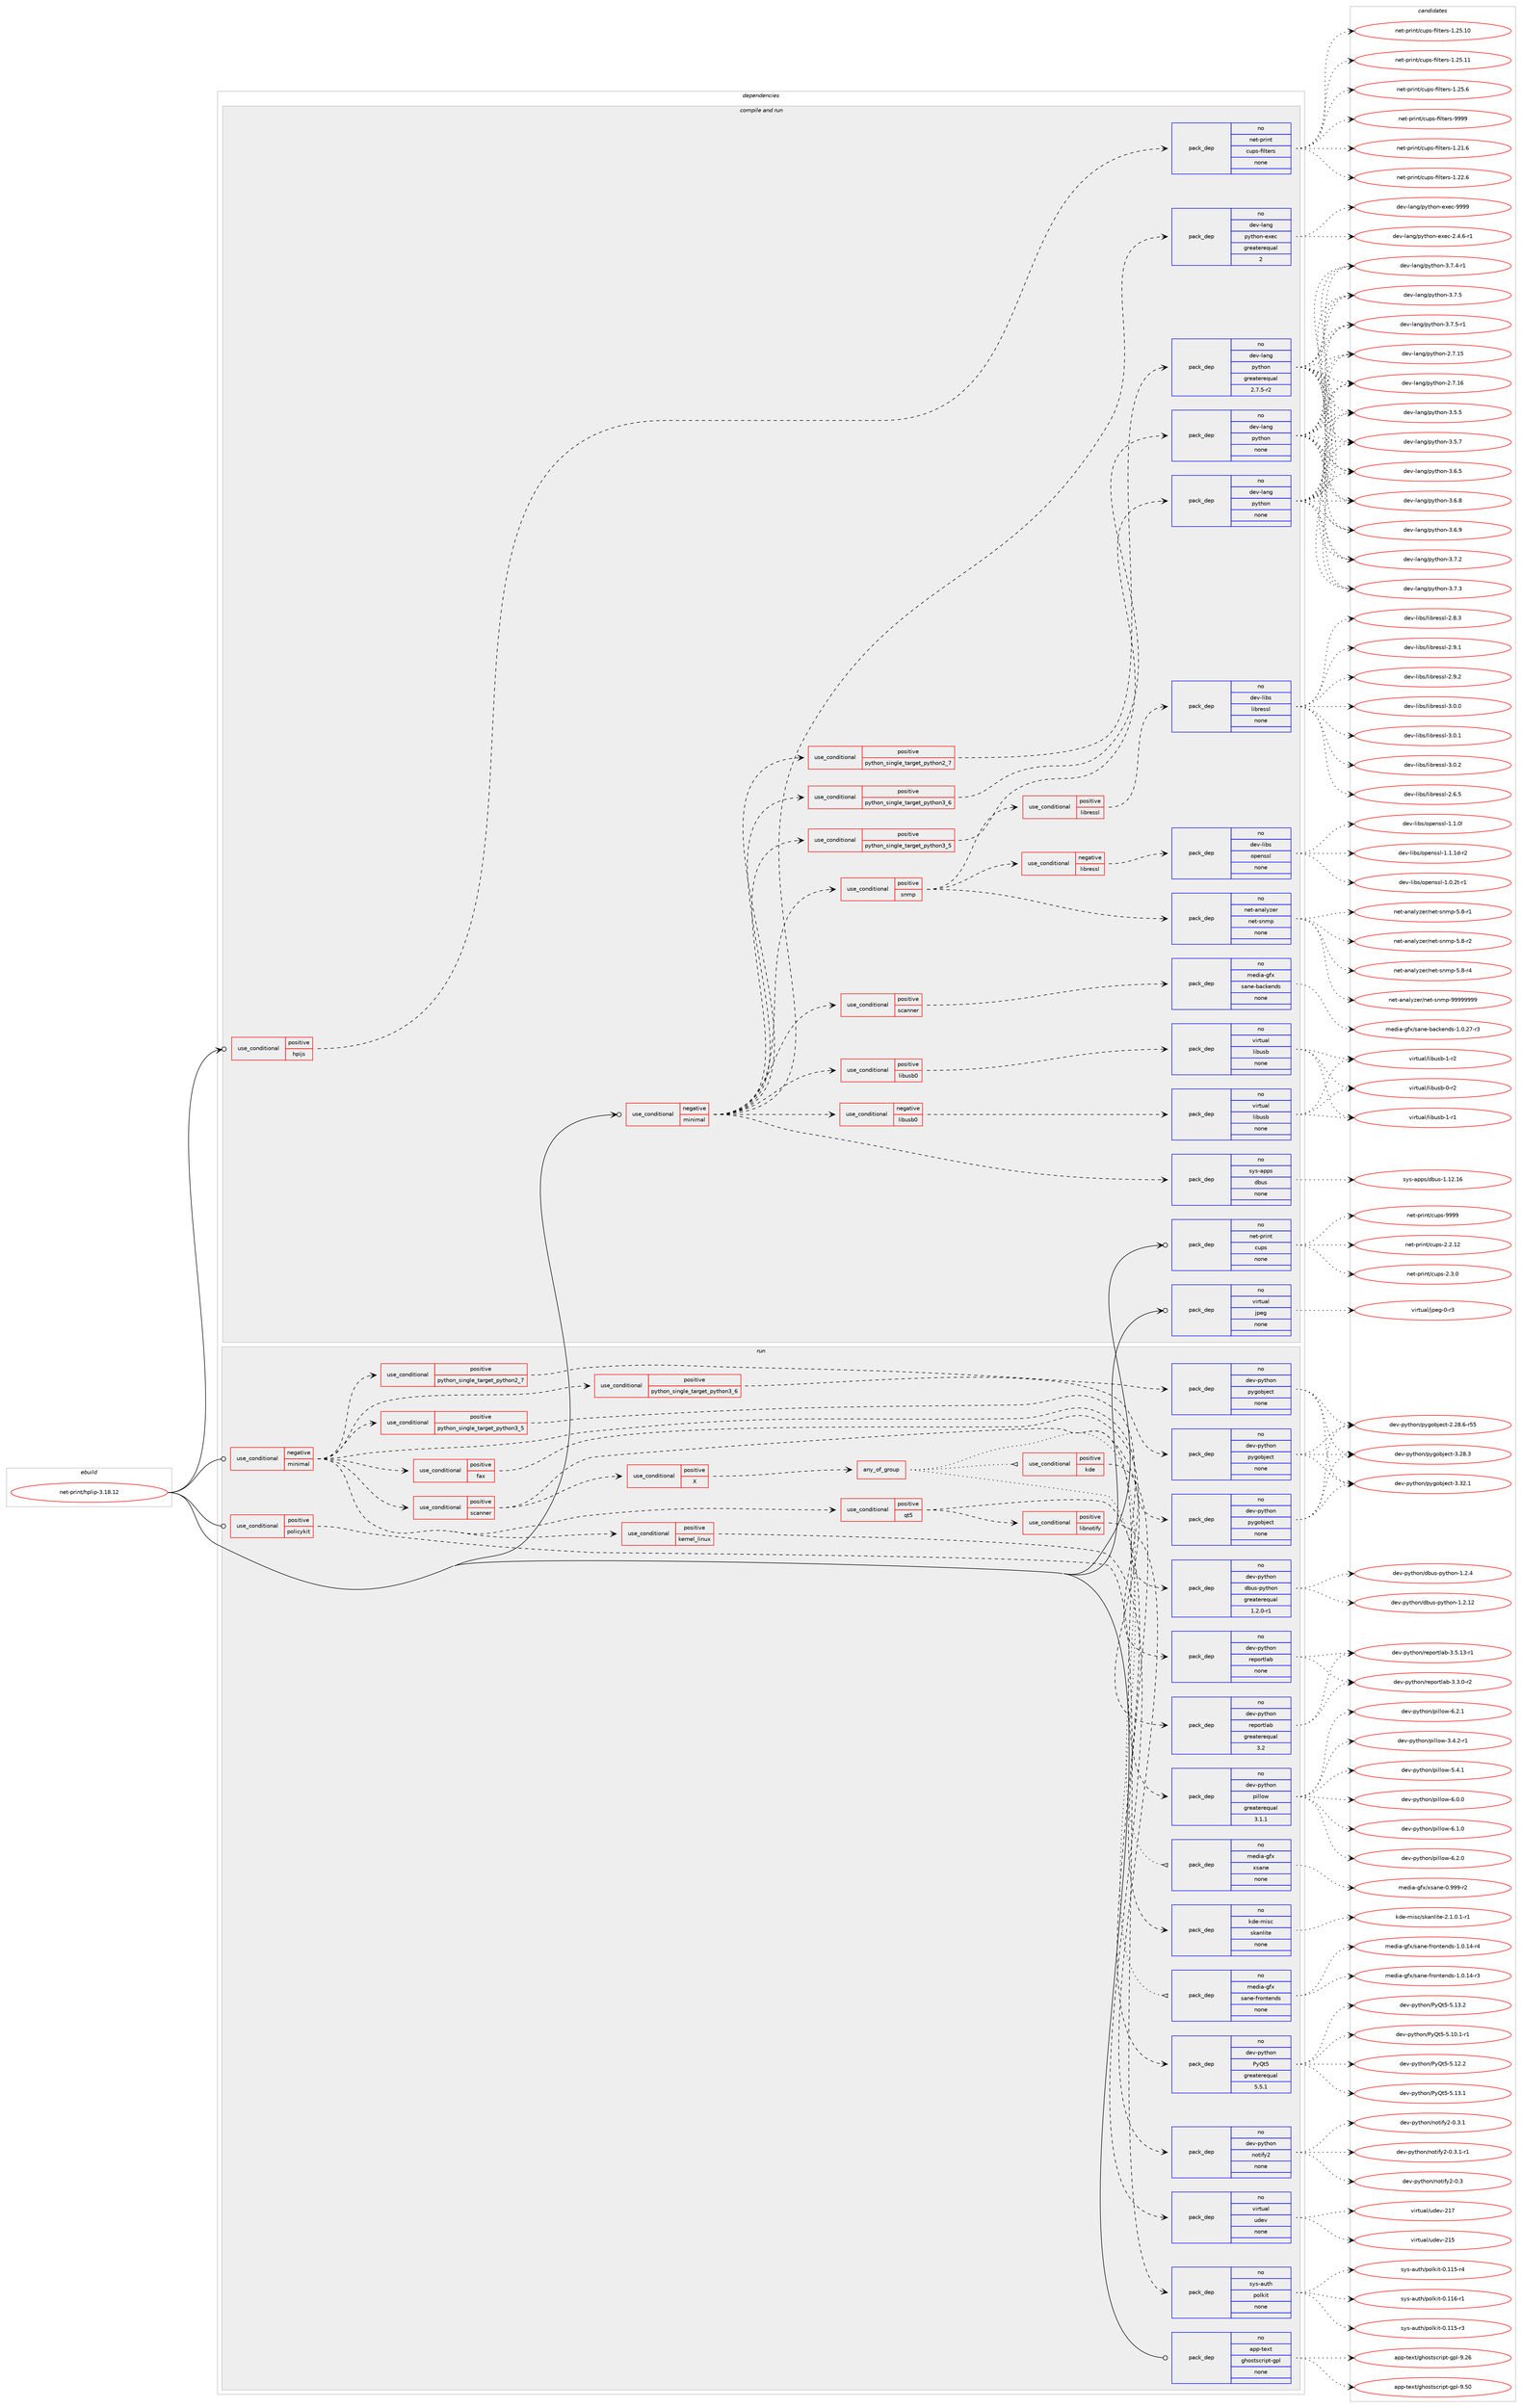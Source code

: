 digraph prolog {

# *************
# Graph options
# *************

newrank=true;
concentrate=true;
compound=true;
graph [rankdir=LR,fontname=Helvetica,fontsize=10,ranksep=1.5];#, ranksep=2.5, nodesep=0.2];
edge  [arrowhead=vee];
node  [fontname=Helvetica,fontsize=10];

# **********
# The ebuild
# **********

subgraph cluster_leftcol {
color=gray;
rank=same;
label=<<i>ebuild</i>>;
id [label="net-print/hplip-3.18.12", color=red, width=4, href="../net-print/hplip-3.18.12.svg"];
}

# ****************
# The dependencies
# ****************

subgraph cluster_midcol {
color=gray;
label=<<i>dependencies</i>>;
subgraph cluster_compile {
fillcolor="#eeeeee";
style=filled;
label=<<i>compile</i>>;
}
subgraph cluster_compileandrun {
fillcolor="#eeeeee";
style=filled;
label=<<i>compile and run</i>>;
subgraph cond205136 {
dependency841601 [label=<<TABLE BORDER="0" CELLBORDER="1" CELLSPACING="0" CELLPADDING="4"><TR><TD ROWSPAN="3" CELLPADDING="10">use_conditional</TD></TR><TR><TD>negative</TD></TR><TR><TD>minimal</TD></TR></TABLE>>, shape=none, color=red];
subgraph cond205137 {
dependency841602 [label=<<TABLE BORDER="0" CELLBORDER="1" CELLSPACING="0" CELLPADDING="4"><TR><TD ROWSPAN="3" CELLPADDING="10">use_conditional</TD></TR><TR><TD>positive</TD></TR><TR><TD>python_single_target_python2_7</TD></TR></TABLE>>, shape=none, color=red];
subgraph pack621618 {
dependency841603 [label=<<TABLE BORDER="0" CELLBORDER="1" CELLSPACING="0" CELLPADDING="4" WIDTH="220"><TR><TD ROWSPAN="6" CELLPADDING="30">pack_dep</TD></TR><TR><TD WIDTH="110">no</TD></TR><TR><TD>dev-lang</TD></TR><TR><TD>python</TD></TR><TR><TD>greaterequal</TD></TR><TR><TD>2.7.5-r2</TD></TR></TABLE>>, shape=none, color=blue];
}
dependency841602:e -> dependency841603:w [weight=20,style="dashed",arrowhead="vee"];
}
dependency841601:e -> dependency841602:w [weight=20,style="dashed",arrowhead="vee"];
subgraph cond205138 {
dependency841604 [label=<<TABLE BORDER="0" CELLBORDER="1" CELLSPACING="0" CELLPADDING="4"><TR><TD ROWSPAN="3" CELLPADDING="10">use_conditional</TD></TR><TR><TD>positive</TD></TR><TR><TD>python_single_target_python3_5</TD></TR></TABLE>>, shape=none, color=red];
subgraph pack621619 {
dependency841605 [label=<<TABLE BORDER="0" CELLBORDER="1" CELLSPACING="0" CELLPADDING="4" WIDTH="220"><TR><TD ROWSPAN="6" CELLPADDING="30">pack_dep</TD></TR><TR><TD WIDTH="110">no</TD></TR><TR><TD>dev-lang</TD></TR><TR><TD>python</TD></TR><TR><TD>none</TD></TR><TR><TD></TD></TR></TABLE>>, shape=none, color=blue];
}
dependency841604:e -> dependency841605:w [weight=20,style="dashed",arrowhead="vee"];
}
dependency841601:e -> dependency841604:w [weight=20,style="dashed",arrowhead="vee"];
subgraph cond205139 {
dependency841606 [label=<<TABLE BORDER="0" CELLBORDER="1" CELLSPACING="0" CELLPADDING="4"><TR><TD ROWSPAN="3" CELLPADDING="10">use_conditional</TD></TR><TR><TD>positive</TD></TR><TR><TD>python_single_target_python3_6</TD></TR></TABLE>>, shape=none, color=red];
subgraph pack621620 {
dependency841607 [label=<<TABLE BORDER="0" CELLBORDER="1" CELLSPACING="0" CELLPADDING="4" WIDTH="220"><TR><TD ROWSPAN="6" CELLPADDING="30">pack_dep</TD></TR><TR><TD WIDTH="110">no</TD></TR><TR><TD>dev-lang</TD></TR><TR><TD>python</TD></TR><TR><TD>none</TD></TR><TR><TD></TD></TR></TABLE>>, shape=none, color=blue];
}
dependency841606:e -> dependency841607:w [weight=20,style="dashed",arrowhead="vee"];
}
dependency841601:e -> dependency841606:w [weight=20,style="dashed",arrowhead="vee"];
subgraph pack621621 {
dependency841608 [label=<<TABLE BORDER="0" CELLBORDER="1" CELLSPACING="0" CELLPADDING="4" WIDTH="220"><TR><TD ROWSPAN="6" CELLPADDING="30">pack_dep</TD></TR><TR><TD WIDTH="110">no</TD></TR><TR><TD>dev-lang</TD></TR><TR><TD>python-exec</TD></TR><TR><TD>greaterequal</TD></TR><TR><TD>2</TD></TR></TABLE>>, shape=none, color=blue];
}
dependency841601:e -> dependency841608:w [weight=20,style="dashed",arrowhead="vee"];
subgraph pack621622 {
dependency841609 [label=<<TABLE BORDER="0" CELLBORDER="1" CELLSPACING="0" CELLPADDING="4" WIDTH="220"><TR><TD ROWSPAN="6" CELLPADDING="30">pack_dep</TD></TR><TR><TD WIDTH="110">no</TD></TR><TR><TD>sys-apps</TD></TR><TR><TD>dbus</TD></TR><TR><TD>none</TD></TR><TR><TD></TD></TR></TABLE>>, shape=none, color=blue];
}
dependency841601:e -> dependency841609:w [weight=20,style="dashed",arrowhead="vee"];
subgraph cond205140 {
dependency841610 [label=<<TABLE BORDER="0" CELLBORDER="1" CELLSPACING="0" CELLPADDING="4"><TR><TD ROWSPAN="3" CELLPADDING="10">use_conditional</TD></TR><TR><TD>negative</TD></TR><TR><TD>libusb0</TD></TR></TABLE>>, shape=none, color=red];
subgraph pack621623 {
dependency841611 [label=<<TABLE BORDER="0" CELLBORDER="1" CELLSPACING="0" CELLPADDING="4" WIDTH="220"><TR><TD ROWSPAN="6" CELLPADDING="30">pack_dep</TD></TR><TR><TD WIDTH="110">no</TD></TR><TR><TD>virtual</TD></TR><TR><TD>libusb</TD></TR><TR><TD>none</TD></TR><TR><TD></TD></TR></TABLE>>, shape=none, color=blue];
}
dependency841610:e -> dependency841611:w [weight=20,style="dashed",arrowhead="vee"];
}
dependency841601:e -> dependency841610:w [weight=20,style="dashed",arrowhead="vee"];
subgraph cond205141 {
dependency841612 [label=<<TABLE BORDER="0" CELLBORDER="1" CELLSPACING="0" CELLPADDING="4"><TR><TD ROWSPAN="3" CELLPADDING="10">use_conditional</TD></TR><TR><TD>positive</TD></TR><TR><TD>libusb0</TD></TR></TABLE>>, shape=none, color=red];
subgraph pack621624 {
dependency841613 [label=<<TABLE BORDER="0" CELLBORDER="1" CELLSPACING="0" CELLPADDING="4" WIDTH="220"><TR><TD ROWSPAN="6" CELLPADDING="30">pack_dep</TD></TR><TR><TD WIDTH="110">no</TD></TR><TR><TD>virtual</TD></TR><TR><TD>libusb</TD></TR><TR><TD>none</TD></TR><TR><TD></TD></TR></TABLE>>, shape=none, color=blue];
}
dependency841612:e -> dependency841613:w [weight=20,style="dashed",arrowhead="vee"];
}
dependency841601:e -> dependency841612:w [weight=20,style="dashed",arrowhead="vee"];
subgraph cond205142 {
dependency841614 [label=<<TABLE BORDER="0" CELLBORDER="1" CELLSPACING="0" CELLPADDING="4"><TR><TD ROWSPAN="3" CELLPADDING="10">use_conditional</TD></TR><TR><TD>positive</TD></TR><TR><TD>scanner</TD></TR></TABLE>>, shape=none, color=red];
subgraph pack621625 {
dependency841615 [label=<<TABLE BORDER="0" CELLBORDER="1" CELLSPACING="0" CELLPADDING="4" WIDTH="220"><TR><TD ROWSPAN="6" CELLPADDING="30">pack_dep</TD></TR><TR><TD WIDTH="110">no</TD></TR><TR><TD>media-gfx</TD></TR><TR><TD>sane-backends</TD></TR><TR><TD>none</TD></TR><TR><TD></TD></TR></TABLE>>, shape=none, color=blue];
}
dependency841614:e -> dependency841615:w [weight=20,style="dashed",arrowhead="vee"];
}
dependency841601:e -> dependency841614:w [weight=20,style="dashed",arrowhead="vee"];
subgraph cond205143 {
dependency841616 [label=<<TABLE BORDER="0" CELLBORDER="1" CELLSPACING="0" CELLPADDING="4"><TR><TD ROWSPAN="3" CELLPADDING="10">use_conditional</TD></TR><TR><TD>positive</TD></TR><TR><TD>snmp</TD></TR></TABLE>>, shape=none, color=red];
subgraph cond205144 {
dependency841617 [label=<<TABLE BORDER="0" CELLBORDER="1" CELLSPACING="0" CELLPADDING="4"><TR><TD ROWSPAN="3" CELLPADDING="10">use_conditional</TD></TR><TR><TD>negative</TD></TR><TR><TD>libressl</TD></TR></TABLE>>, shape=none, color=red];
subgraph pack621626 {
dependency841618 [label=<<TABLE BORDER="0" CELLBORDER="1" CELLSPACING="0" CELLPADDING="4" WIDTH="220"><TR><TD ROWSPAN="6" CELLPADDING="30">pack_dep</TD></TR><TR><TD WIDTH="110">no</TD></TR><TR><TD>dev-libs</TD></TR><TR><TD>openssl</TD></TR><TR><TD>none</TD></TR><TR><TD></TD></TR></TABLE>>, shape=none, color=blue];
}
dependency841617:e -> dependency841618:w [weight=20,style="dashed",arrowhead="vee"];
}
dependency841616:e -> dependency841617:w [weight=20,style="dashed",arrowhead="vee"];
subgraph cond205145 {
dependency841619 [label=<<TABLE BORDER="0" CELLBORDER="1" CELLSPACING="0" CELLPADDING="4"><TR><TD ROWSPAN="3" CELLPADDING="10">use_conditional</TD></TR><TR><TD>positive</TD></TR><TR><TD>libressl</TD></TR></TABLE>>, shape=none, color=red];
subgraph pack621627 {
dependency841620 [label=<<TABLE BORDER="0" CELLBORDER="1" CELLSPACING="0" CELLPADDING="4" WIDTH="220"><TR><TD ROWSPAN="6" CELLPADDING="30">pack_dep</TD></TR><TR><TD WIDTH="110">no</TD></TR><TR><TD>dev-libs</TD></TR><TR><TD>libressl</TD></TR><TR><TD>none</TD></TR><TR><TD></TD></TR></TABLE>>, shape=none, color=blue];
}
dependency841619:e -> dependency841620:w [weight=20,style="dashed",arrowhead="vee"];
}
dependency841616:e -> dependency841619:w [weight=20,style="dashed",arrowhead="vee"];
subgraph pack621628 {
dependency841621 [label=<<TABLE BORDER="0" CELLBORDER="1" CELLSPACING="0" CELLPADDING="4" WIDTH="220"><TR><TD ROWSPAN="6" CELLPADDING="30">pack_dep</TD></TR><TR><TD WIDTH="110">no</TD></TR><TR><TD>net-analyzer</TD></TR><TR><TD>net-snmp</TD></TR><TR><TD>none</TD></TR><TR><TD></TD></TR></TABLE>>, shape=none, color=blue];
}
dependency841616:e -> dependency841621:w [weight=20,style="dashed",arrowhead="vee"];
}
dependency841601:e -> dependency841616:w [weight=20,style="dashed",arrowhead="vee"];
}
id:e -> dependency841601:w [weight=20,style="solid",arrowhead="odotvee"];
subgraph cond205146 {
dependency841622 [label=<<TABLE BORDER="0" CELLBORDER="1" CELLSPACING="0" CELLPADDING="4"><TR><TD ROWSPAN="3" CELLPADDING="10">use_conditional</TD></TR><TR><TD>positive</TD></TR><TR><TD>hpijs</TD></TR></TABLE>>, shape=none, color=red];
subgraph pack621629 {
dependency841623 [label=<<TABLE BORDER="0" CELLBORDER="1" CELLSPACING="0" CELLPADDING="4" WIDTH="220"><TR><TD ROWSPAN="6" CELLPADDING="30">pack_dep</TD></TR><TR><TD WIDTH="110">no</TD></TR><TR><TD>net-print</TD></TR><TR><TD>cups-filters</TD></TR><TR><TD>none</TD></TR><TR><TD></TD></TR></TABLE>>, shape=none, color=blue];
}
dependency841622:e -> dependency841623:w [weight=20,style="dashed",arrowhead="vee"];
}
id:e -> dependency841622:w [weight=20,style="solid",arrowhead="odotvee"];
subgraph pack621630 {
dependency841624 [label=<<TABLE BORDER="0" CELLBORDER="1" CELLSPACING="0" CELLPADDING="4" WIDTH="220"><TR><TD ROWSPAN="6" CELLPADDING="30">pack_dep</TD></TR><TR><TD WIDTH="110">no</TD></TR><TR><TD>net-print</TD></TR><TR><TD>cups</TD></TR><TR><TD>none</TD></TR><TR><TD></TD></TR></TABLE>>, shape=none, color=blue];
}
id:e -> dependency841624:w [weight=20,style="solid",arrowhead="odotvee"];
subgraph pack621631 {
dependency841625 [label=<<TABLE BORDER="0" CELLBORDER="1" CELLSPACING="0" CELLPADDING="4" WIDTH="220"><TR><TD ROWSPAN="6" CELLPADDING="30">pack_dep</TD></TR><TR><TD WIDTH="110">no</TD></TR><TR><TD>virtual</TD></TR><TR><TD>jpeg</TD></TR><TR><TD>none</TD></TR><TR><TD></TD></TR></TABLE>>, shape=none, color=blue];
}
id:e -> dependency841625:w [weight=20,style="solid",arrowhead="odotvee"];
}
subgraph cluster_run {
fillcolor="#eeeeee";
style=filled;
label=<<i>run</i>>;
subgraph cond205147 {
dependency841626 [label=<<TABLE BORDER="0" CELLBORDER="1" CELLSPACING="0" CELLPADDING="4"><TR><TD ROWSPAN="3" CELLPADDING="10">use_conditional</TD></TR><TR><TD>negative</TD></TR><TR><TD>minimal</TD></TR></TABLE>>, shape=none, color=red];
subgraph pack621632 {
dependency841627 [label=<<TABLE BORDER="0" CELLBORDER="1" CELLSPACING="0" CELLPADDING="4" WIDTH="220"><TR><TD ROWSPAN="6" CELLPADDING="30">pack_dep</TD></TR><TR><TD WIDTH="110">no</TD></TR><TR><TD>dev-python</TD></TR><TR><TD>dbus-python</TD></TR><TR><TD>greaterequal</TD></TR><TR><TD>1.2.0-r1</TD></TR></TABLE>>, shape=none, color=blue];
}
dependency841626:e -> dependency841627:w [weight=20,style="dashed",arrowhead="vee"];
subgraph cond205148 {
dependency841628 [label=<<TABLE BORDER="0" CELLBORDER="1" CELLSPACING="0" CELLPADDING="4"><TR><TD ROWSPAN="3" CELLPADDING="10">use_conditional</TD></TR><TR><TD>positive</TD></TR><TR><TD>python_single_target_python2_7</TD></TR></TABLE>>, shape=none, color=red];
subgraph pack621633 {
dependency841629 [label=<<TABLE BORDER="0" CELLBORDER="1" CELLSPACING="0" CELLPADDING="4" WIDTH="220"><TR><TD ROWSPAN="6" CELLPADDING="30">pack_dep</TD></TR><TR><TD WIDTH="110">no</TD></TR><TR><TD>dev-python</TD></TR><TR><TD>pygobject</TD></TR><TR><TD>none</TD></TR><TR><TD></TD></TR></TABLE>>, shape=none, color=blue];
}
dependency841628:e -> dependency841629:w [weight=20,style="dashed",arrowhead="vee"];
}
dependency841626:e -> dependency841628:w [weight=20,style="dashed",arrowhead="vee"];
subgraph cond205149 {
dependency841630 [label=<<TABLE BORDER="0" CELLBORDER="1" CELLSPACING="0" CELLPADDING="4"><TR><TD ROWSPAN="3" CELLPADDING="10">use_conditional</TD></TR><TR><TD>positive</TD></TR><TR><TD>python_single_target_python3_5</TD></TR></TABLE>>, shape=none, color=red];
subgraph pack621634 {
dependency841631 [label=<<TABLE BORDER="0" CELLBORDER="1" CELLSPACING="0" CELLPADDING="4" WIDTH="220"><TR><TD ROWSPAN="6" CELLPADDING="30">pack_dep</TD></TR><TR><TD WIDTH="110">no</TD></TR><TR><TD>dev-python</TD></TR><TR><TD>pygobject</TD></TR><TR><TD>none</TD></TR><TR><TD></TD></TR></TABLE>>, shape=none, color=blue];
}
dependency841630:e -> dependency841631:w [weight=20,style="dashed",arrowhead="vee"];
}
dependency841626:e -> dependency841630:w [weight=20,style="dashed",arrowhead="vee"];
subgraph cond205150 {
dependency841632 [label=<<TABLE BORDER="0" CELLBORDER="1" CELLSPACING="0" CELLPADDING="4"><TR><TD ROWSPAN="3" CELLPADDING="10">use_conditional</TD></TR><TR><TD>positive</TD></TR><TR><TD>python_single_target_python3_6</TD></TR></TABLE>>, shape=none, color=red];
subgraph pack621635 {
dependency841633 [label=<<TABLE BORDER="0" CELLBORDER="1" CELLSPACING="0" CELLPADDING="4" WIDTH="220"><TR><TD ROWSPAN="6" CELLPADDING="30">pack_dep</TD></TR><TR><TD WIDTH="110">no</TD></TR><TR><TD>dev-python</TD></TR><TR><TD>pygobject</TD></TR><TR><TD>none</TD></TR><TR><TD></TD></TR></TABLE>>, shape=none, color=blue];
}
dependency841632:e -> dependency841633:w [weight=20,style="dashed",arrowhead="vee"];
}
dependency841626:e -> dependency841632:w [weight=20,style="dashed",arrowhead="vee"];
subgraph cond205151 {
dependency841634 [label=<<TABLE BORDER="0" CELLBORDER="1" CELLSPACING="0" CELLPADDING="4"><TR><TD ROWSPAN="3" CELLPADDING="10">use_conditional</TD></TR><TR><TD>positive</TD></TR><TR><TD>fax</TD></TR></TABLE>>, shape=none, color=red];
subgraph pack621636 {
dependency841635 [label=<<TABLE BORDER="0" CELLBORDER="1" CELLSPACING="0" CELLPADDING="4" WIDTH="220"><TR><TD ROWSPAN="6" CELLPADDING="30">pack_dep</TD></TR><TR><TD WIDTH="110">no</TD></TR><TR><TD>dev-python</TD></TR><TR><TD>reportlab</TD></TR><TR><TD>none</TD></TR><TR><TD></TD></TR></TABLE>>, shape=none, color=blue];
}
dependency841634:e -> dependency841635:w [weight=20,style="dashed",arrowhead="vee"];
}
dependency841626:e -> dependency841634:w [weight=20,style="dashed",arrowhead="vee"];
subgraph cond205152 {
dependency841636 [label=<<TABLE BORDER="0" CELLBORDER="1" CELLSPACING="0" CELLPADDING="4"><TR><TD ROWSPAN="3" CELLPADDING="10">use_conditional</TD></TR><TR><TD>positive</TD></TR><TR><TD>kernel_linux</TD></TR></TABLE>>, shape=none, color=red];
subgraph pack621637 {
dependency841637 [label=<<TABLE BORDER="0" CELLBORDER="1" CELLSPACING="0" CELLPADDING="4" WIDTH="220"><TR><TD ROWSPAN="6" CELLPADDING="30">pack_dep</TD></TR><TR><TD WIDTH="110">no</TD></TR><TR><TD>virtual</TD></TR><TR><TD>udev</TD></TR><TR><TD>none</TD></TR><TR><TD></TD></TR></TABLE>>, shape=none, color=blue];
}
dependency841636:e -> dependency841637:w [weight=20,style="dashed",arrowhead="vee"];
}
dependency841626:e -> dependency841636:w [weight=20,style="dashed",arrowhead="vee"];
subgraph cond205153 {
dependency841638 [label=<<TABLE BORDER="0" CELLBORDER="1" CELLSPACING="0" CELLPADDING="4"><TR><TD ROWSPAN="3" CELLPADDING="10">use_conditional</TD></TR><TR><TD>positive</TD></TR><TR><TD>qt5</TD></TR></TABLE>>, shape=none, color=red];
subgraph pack621638 {
dependency841639 [label=<<TABLE BORDER="0" CELLBORDER="1" CELLSPACING="0" CELLPADDING="4" WIDTH="220"><TR><TD ROWSPAN="6" CELLPADDING="30">pack_dep</TD></TR><TR><TD WIDTH="110">no</TD></TR><TR><TD>dev-python</TD></TR><TR><TD>PyQt5</TD></TR><TR><TD>greaterequal</TD></TR><TR><TD>5.5.1</TD></TR></TABLE>>, shape=none, color=blue];
}
dependency841638:e -> dependency841639:w [weight=20,style="dashed",arrowhead="vee"];
subgraph cond205154 {
dependency841640 [label=<<TABLE BORDER="0" CELLBORDER="1" CELLSPACING="0" CELLPADDING="4"><TR><TD ROWSPAN="3" CELLPADDING="10">use_conditional</TD></TR><TR><TD>positive</TD></TR><TR><TD>libnotify</TD></TR></TABLE>>, shape=none, color=red];
subgraph pack621639 {
dependency841641 [label=<<TABLE BORDER="0" CELLBORDER="1" CELLSPACING="0" CELLPADDING="4" WIDTH="220"><TR><TD ROWSPAN="6" CELLPADDING="30">pack_dep</TD></TR><TR><TD WIDTH="110">no</TD></TR><TR><TD>dev-python</TD></TR><TR><TD>notify2</TD></TR><TR><TD>none</TD></TR><TR><TD></TD></TR></TABLE>>, shape=none, color=blue];
}
dependency841640:e -> dependency841641:w [weight=20,style="dashed",arrowhead="vee"];
}
dependency841638:e -> dependency841640:w [weight=20,style="dashed",arrowhead="vee"];
}
dependency841626:e -> dependency841638:w [weight=20,style="dashed",arrowhead="vee"];
subgraph cond205155 {
dependency841642 [label=<<TABLE BORDER="0" CELLBORDER="1" CELLSPACING="0" CELLPADDING="4"><TR><TD ROWSPAN="3" CELLPADDING="10">use_conditional</TD></TR><TR><TD>positive</TD></TR><TR><TD>scanner</TD></TR></TABLE>>, shape=none, color=red];
subgraph pack621640 {
dependency841643 [label=<<TABLE BORDER="0" CELLBORDER="1" CELLSPACING="0" CELLPADDING="4" WIDTH="220"><TR><TD ROWSPAN="6" CELLPADDING="30">pack_dep</TD></TR><TR><TD WIDTH="110">no</TD></TR><TR><TD>dev-python</TD></TR><TR><TD>reportlab</TD></TR><TR><TD>greaterequal</TD></TR><TR><TD>3.2</TD></TR></TABLE>>, shape=none, color=blue];
}
dependency841642:e -> dependency841643:w [weight=20,style="dashed",arrowhead="vee"];
subgraph pack621641 {
dependency841644 [label=<<TABLE BORDER="0" CELLBORDER="1" CELLSPACING="0" CELLPADDING="4" WIDTH="220"><TR><TD ROWSPAN="6" CELLPADDING="30">pack_dep</TD></TR><TR><TD WIDTH="110">no</TD></TR><TR><TD>dev-python</TD></TR><TR><TD>pillow</TD></TR><TR><TD>greaterequal</TD></TR><TR><TD>3.1.1</TD></TR></TABLE>>, shape=none, color=blue];
}
dependency841642:e -> dependency841644:w [weight=20,style="dashed",arrowhead="vee"];
subgraph cond205156 {
dependency841645 [label=<<TABLE BORDER="0" CELLBORDER="1" CELLSPACING="0" CELLPADDING="4"><TR><TD ROWSPAN="3" CELLPADDING="10">use_conditional</TD></TR><TR><TD>positive</TD></TR><TR><TD>X</TD></TR></TABLE>>, shape=none, color=red];
subgraph any14349 {
dependency841646 [label=<<TABLE BORDER="0" CELLBORDER="1" CELLSPACING="0" CELLPADDING="4"><TR><TD CELLPADDING="10">any_of_group</TD></TR></TABLE>>, shape=none, color=red];subgraph cond205157 {
dependency841647 [label=<<TABLE BORDER="0" CELLBORDER="1" CELLSPACING="0" CELLPADDING="4"><TR><TD ROWSPAN="3" CELLPADDING="10">use_conditional</TD></TR><TR><TD>positive</TD></TR><TR><TD>kde</TD></TR></TABLE>>, shape=none, color=red];
subgraph pack621642 {
dependency841648 [label=<<TABLE BORDER="0" CELLBORDER="1" CELLSPACING="0" CELLPADDING="4" WIDTH="220"><TR><TD ROWSPAN="6" CELLPADDING="30">pack_dep</TD></TR><TR><TD WIDTH="110">no</TD></TR><TR><TD>kde-misc</TD></TR><TR><TD>skanlite</TD></TR><TR><TD>none</TD></TR><TR><TD></TD></TR></TABLE>>, shape=none, color=blue];
}
dependency841647:e -> dependency841648:w [weight=20,style="dashed",arrowhead="vee"];
}
dependency841646:e -> dependency841647:w [weight=20,style="dotted",arrowhead="oinv"];
subgraph pack621643 {
dependency841649 [label=<<TABLE BORDER="0" CELLBORDER="1" CELLSPACING="0" CELLPADDING="4" WIDTH="220"><TR><TD ROWSPAN="6" CELLPADDING="30">pack_dep</TD></TR><TR><TD WIDTH="110">no</TD></TR><TR><TD>media-gfx</TD></TR><TR><TD>xsane</TD></TR><TR><TD>none</TD></TR><TR><TD></TD></TR></TABLE>>, shape=none, color=blue];
}
dependency841646:e -> dependency841649:w [weight=20,style="dotted",arrowhead="oinv"];
subgraph pack621644 {
dependency841650 [label=<<TABLE BORDER="0" CELLBORDER="1" CELLSPACING="0" CELLPADDING="4" WIDTH="220"><TR><TD ROWSPAN="6" CELLPADDING="30">pack_dep</TD></TR><TR><TD WIDTH="110">no</TD></TR><TR><TD>media-gfx</TD></TR><TR><TD>sane-frontends</TD></TR><TR><TD>none</TD></TR><TR><TD></TD></TR></TABLE>>, shape=none, color=blue];
}
dependency841646:e -> dependency841650:w [weight=20,style="dotted",arrowhead="oinv"];
}
dependency841645:e -> dependency841646:w [weight=20,style="dashed",arrowhead="vee"];
}
dependency841642:e -> dependency841645:w [weight=20,style="dashed",arrowhead="vee"];
}
dependency841626:e -> dependency841642:w [weight=20,style="dashed",arrowhead="vee"];
}
id:e -> dependency841626:w [weight=20,style="solid",arrowhead="odot"];
subgraph cond205158 {
dependency841651 [label=<<TABLE BORDER="0" CELLBORDER="1" CELLSPACING="0" CELLPADDING="4"><TR><TD ROWSPAN="3" CELLPADDING="10">use_conditional</TD></TR><TR><TD>positive</TD></TR><TR><TD>policykit</TD></TR></TABLE>>, shape=none, color=red];
subgraph pack621645 {
dependency841652 [label=<<TABLE BORDER="0" CELLBORDER="1" CELLSPACING="0" CELLPADDING="4" WIDTH="220"><TR><TD ROWSPAN="6" CELLPADDING="30">pack_dep</TD></TR><TR><TD WIDTH="110">no</TD></TR><TR><TD>sys-auth</TD></TR><TR><TD>polkit</TD></TR><TR><TD>none</TD></TR><TR><TD></TD></TR></TABLE>>, shape=none, color=blue];
}
dependency841651:e -> dependency841652:w [weight=20,style="dashed",arrowhead="vee"];
}
id:e -> dependency841651:w [weight=20,style="solid",arrowhead="odot"];
subgraph pack621646 {
dependency841653 [label=<<TABLE BORDER="0" CELLBORDER="1" CELLSPACING="0" CELLPADDING="4" WIDTH="220"><TR><TD ROWSPAN="6" CELLPADDING="30">pack_dep</TD></TR><TR><TD WIDTH="110">no</TD></TR><TR><TD>app-text</TD></TR><TR><TD>ghostscript-gpl</TD></TR><TR><TD>none</TD></TR><TR><TD></TD></TR></TABLE>>, shape=none, color=blue];
}
id:e -> dependency841653:w [weight=20,style="solid",arrowhead="odot"];
}
}

# **************
# The candidates
# **************

subgraph cluster_choices {
rank=same;
color=gray;
label=<<i>candidates</i>>;

subgraph choice621618 {
color=black;
nodesep=1;
choice10010111845108971101034711212111610411111045504655464953 [label="dev-lang/python-2.7.15", color=red, width=4,href="../dev-lang/python-2.7.15.svg"];
choice10010111845108971101034711212111610411111045504655464954 [label="dev-lang/python-2.7.16", color=red, width=4,href="../dev-lang/python-2.7.16.svg"];
choice100101118451089711010347112121116104111110455146534653 [label="dev-lang/python-3.5.5", color=red, width=4,href="../dev-lang/python-3.5.5.svg"];
choice100101118451089711010347112121116104111110455146534655 [label="dev-lang/python-3.5.7", color=red, width=4,href="../dev-lang/python-3.5.7.svg"];
choice100101118451089711010347112121116104111110455146544653 [label="dev-lang/python-3.6.5", color=red, width=4,href="../dev-lang/python-3.6.5.svg"];
choice100101118451089711010347112121116104111110455146544656 [label="dev-lang/python-3.6.8", color=red, width=4,href="../dev-lang/python-3.6.8.svg"];
choice100101118451089711010347112121116104111110455146544657 [label="dev-lang/python-3.6.9", color=red, width=4,href="../dev-lang/python-3.6.9.svg"];
choice100101118451089711010347112121116104111110455146554650 [label="dev-lang/python-3.7.2", color=red, width=4,href="../dev-lang/python-3.7.2.svg"];
choice100101118451089711010347112121116104111110455146554651 [label="dev-lang/python-3.7.3", color=red, width=4,href="../dev-lang/python-3.7.3.svg"];
choice1001011184510897110103471121211161041111104551465546524511449 [label="dev-lang/python-3.7.4-r1", color=red, width=4,href="../dev-lang/python-3.7.4-r1.svg"];
choice100101118451089711010347112121116104111110455146554653 [label="dev-lang/python-3.7.5", color=red, width=4,href="../dev-lang/python-3.7.5.svg"];
choice1001011184510897110103471121211161041111104551465546534511449 [label="dev-lang/python-3.7.5-r1", color=red, width=4,href="../dev-lang/python-3.7.5-r1.svg"];
dependency841603:e -> choice10010111845108971101034711212111610411111045504655464953:w [style=dotted,weight="100"];
dependency841603:e -> choice10010111845108971101034711212111610411111045504655464954:w [style=dotted,weight="100"];
dependency841603:e -> choice100101118451089711010347112121116104111110455146534653:w [style=dotted,weight="100"];
dependency841603:e -> choice100101118451089711010347112121116104111110455146534655:w [style=dotted,weight="100"];
dependency841603:e -> choice100101118451089711010347112121116104111110455146544653:w [style=dotted,weight="100"];
dependency841603:e -> choice100101118451089711010347112121116104111110455146544656:w [style=dotted,weight="100"];
dependency841603:e -> choice100101118451089711010347112121116104111110455146544657:w [style=dotted,weight="100"];
dependency841603:e -> choice100101118451089711010347112121116104111110455146554650:w [style=dotted,weight="100"];
dependency841603:e -> choice100101118451089711010347112121116104111110455146554651:w [style=dotted,weight="100"];
dependency841603:e -> choice1001011184510897110103471121211161041111104551465546524511449:w [style=dotted,weight="100"];
dependency841603:e -> choice100101118451089711010347112121116104111110455146554653:w [style=dotted,weight="100"];
dependency841603:e -> choice1001011184510897110103471121211161041111104551465546534511449:w [style=dotted,weight="100"];
}
subgraph choice621619 {
color=black;
nodesep=1;
choice10010111845108971101034711212111610411111045504655464953 [label="dev-lang/python-2.7.15", color=red, width=4,href="../dev-lang/python-2.7.15.svg"];
choice10010111845108971101034711212111610411111045504655464954 [label="dev-lang/python-2.7.16", color=red, width=4,href="../dev-lang/python-2.7.16.svg"];
choice100101118451089711010347112121116104111110455146534653 [label="dev-lang/python-3.5.5", color=red, width=4,href="../dev-lang/python-3.5.5.svg"];
choice100101118451089711010347112121116104111110455146534655 [label="dev-lang/python-3.5.7", color=red, width=4,href="../dev-lang/python-3.5.7.svg"];
choice100101118451089711010347112121116104111110455146544653 [label="dev-lang/python-3.6.5", color=red, width=4,href="../dev-lang/python-3.6.5.svg"];
choice100101118451089711010347112121116104111110455146544656 [label="dev-lang/python-3.6.8", color=red, width=4,href="../dev-lang/python-3.6.8.svg"];
choice100101118451089711010347112121116104111110455146544657 [label="dev-lang/python-3.6.9", color=red, width=4,href="../dev-lang/python-3.6.9.svg"];
choice100101118451089711010347112121116104111110455146554650 [label="dev-lang/python-3.7.2", color=red, width=4,href="../dev-lang/python-3.7.2.svg"];
choice100101118451089711010347112121116104111110455146554651 [label="dev-lang/python-3.7.3", color=red, width=4,href="../dev-lang/python-3.7.3.svg"];
choice1001011184510897110103471121211161041111104551465546524511449 [label="dev-lang/python-3.7.4-r1", color=red, width=4,href="../dev-lang/python-3.7.4-r1.svg"];
choice100101118451089711010347112121116104111110455146554653 [label="dev-lang/python-3.7.5", color=red, width=4,href="../dev-lang/python-3.7.5.svg"];
choice1001011184510897110103471121211161041111104551465546534511449 [label="dev-lang/python-3.7.5-r1", color=red, width=4,href="../dev-lang/python-3.7.5-r1.svg"];
dependency841605:e -> choice10010111845108971101034711212111610411111045504655464953:w [style=dotted,weight="100"];
dependency841605:e -> choice10010111845108971101034711212111610411111045504655464954:w [style=dotted,weight="100"];
dependency841605:e -> choice100101118451089711010347112121116104111110455146534653:w [style=dotted,weight="100"];
dependency841605:e -> choice100101118451089711010347112121116104111110455146534655:w [style=dotted,weight="100"];
dependency841605:e -> choice100101118451089711010347112121116104111110455146544653:w [style=dotted,weight="100"];
dependency841605:e -> choice100101118451089711010347112121116104111110455146544656:w [style=dotted,weight="100"];
dependency841605:e -> choice100101118451089711010347112121116104111110455146544657:w [style=dotted,weight="100"];
dependency841605:e -> choice100101118451089711010347112121116104111110455146554650:w [style=dotted,weight="100"];
dependency841605:e -> choice100101118451089711010347112121116104111110455146554651:w [style=dotted,weight="100"];
dependency841605:e -> choice1001011184510897110103471121211161041111104551465546524511449:w [style=dotted,weight="100"];
dependency841605:e -> choice100101118451089711010347112121116104111110455146554653:w [style=dotted,weight="100"];
dependency841605:e -> choice1001011184510897110103471121211161041111104551465546534511449:w [style=dotted,weight="100"];
}
subgraph choice621620 {
color=black;
nodesep=1;
choice10010111845108971101034711212111610411111045504655464953 [label="dev-lang/python-2.7.15", color=red, width=4,href="../dev-lang/python-2.7.15.svg"];
choice10010111845108971101034711212111610411111045504655464954 [label="dev-lang/python-2.7.16", color=red, width=4,href="../dev-lang/python-2.7.16.svg"];
choice100101118451089711010347112121116104111110455146534653 [label="dev-lang/python-3.5.5", color=red, width=4,href="../dev-lang/python-3.5.5.svg"];
choice100101118451089711010347112121116104111110455146534655 [label="dev-lang/python-3.5.7", color=red, width=4,href="../dev-lang/python-3.5.7.svg"];
choice100101118451089711010347112121116104111110455146544653 [label="dev-lang/python-3.6.5", color=red, width=4,href="../dev-lang/python-3.6.5.svg"];
choice100101118451089711010347112121116104111110455146544656 [label="dev-lang/python-3.6.8", color=red, width=4,href="../dev-lang/python-3.6.8.svg"];
choice100101118451089711010347112121116104111110455146544657 [label="dev-lang/python-3.6.9", color=red, width=4,href="../dev-lang/python-3.6.9.svg"];
choice100101118451089711010347112121116104111110455146554650 [label="dev-lang/python-3.7.2", color=red, width=4,href="../dev-lang/python-3.7.2.svg"];
choice100101118451089711010347112121116104111110455146554651 [label="dev-lang/python-3.7.3", color=red, width=4,href="../dev-lang/python-3.7.3.svg"];
choice1001011184510897110103471121211161041111104551465546524511449 [label="dev-lang/python-3.7.4-r1", color=red, width=4,href="../dev-lang/python-3.7.4-r1.svg"];
choice100101118451089711010347112121116104111110455146554653 [label="dev-lang/python-3.7.5", color=red, width=4,href="../dev-lang/python-3.7.5.svg"];
choice1001011184510897110103471121211161041111104551465546534511449 [label="dev-lang/python-3.7.5-r1", color=red, width=4,href="../dev-lang/python-3.7.5-r1.svg"];
dependency841607:e -> choice10010111845108971101034711212111610411111045504655464953:w [style=dotted,weight="100"];
dependency841607:e -> choice10010111845108971101034711212111610411111045504655464954:w [style=dotted,weight="100"];
dependency841607:e -> choice100101118451089711010347112121116104111110455146534653:w [style=dotted,weight="100"];
dependency841607:e -> choice100101118451089711010347112121116104111110455146534655:w [style=dotted,weight="100"];
dependency841607:e -> choice100101118451089711010347112121116104111110455146544653:w [style=dotted,weight="100"];
dependency841607:e -> choice100101118451089711010347112121116104111110455146544656:w [style=dotted,weight="100"];
dependency841607:e -> choice100101118451089711010347112121116104111110455146544657:w [style=dotted,weight="100"];
dependency841607:e -> choice100101118451089711010347112121116104111110455146554650:w [style=dotted,weight="100"];
dependency841607:e -> choice100101118451089711010347112121116104111110455146554651:w [style=dotted,weight="100"];
dependency841607:e -> choice1001011184510897110103471121211161041111104551465546524511449:w [style=dotted,weight="100"];
dependency841607:e -> choice100101118451089711010347112121116104111110455146554653:w [style=dotted,weight="100"];
dependency841607:e -> choice1001011184510897110103471121211161041111104551465546534511449:w [style=dotted,weight="100"];
}
subgraph choice621621 {
color=black;
nodesep=1;
choice10010111845108971101034711212111610411111045101120101994550465246544511449 [label="dev-lang/python-exec-2.4.6-r1", color=red, width=4,href="../dev-lang/python-exec-2.4.6-r1.svg"];
choice10010111845108971101034711212111610411111045101120101994557575757 [label="dev-lang/python-exec-9999", color=red, width=4,href="../dev-lang/python-exec-9999.svg"];
dependency841608:e -> choice10010111845108971101034711212111610411111045101120101994550465246544511449:w [style=dotted,weight="100"];
dependency841608:e -> choice10010111845108971101034711212111610411111045101120101994557575757:w [style=dotted,weight="100"];
}
subgraph choice621622 {
color=black;
nodesep=1;
choice115121115459711211211547100981171154549464950464954 [label="sys-apps/dbus-1.12.16", color=red, width=4,href="../sys-apps/dbus-1.12.16.svg"];
dependency841609:e -> choice115121115459711211211547100981171154549464950464954:w [style=dotted,weight="100"];
}
subgraph choice621623 {
color=black;
nodesep=1;
choice1181051141161179710847108105981171159845484511450 [label="virtual/libusb-0-r2", color=red, width=4,href="../virtual/libusb-0-r2.svg"];
choice1181051141161179710847108105981171159845494511449 [label="virtual/libusb-1-r1", color=red, width=4,href="../virtual/libusb-1-r1.svg"];
choice1181051141161179710847108105981171159845494511450 [label="virtual/libusb-1-r2", color=red, width=4,href="../virtual/libusb-1-r2.svg"];
dependency841611:e -> choice1181051141161179710847108105981171159845484511450:w [style=dotted,weight="100"];
dependency841611:e -> choice1181051141161179710847108105981171159845494511449:w [style=dotted,weight="100"];
dependency841611:e -> choice1181051141161179710847108105981171159845494511450:w [style=dotted,weight="100"];
}
subgraph choice621624 {
color=black;
nodesep=1;
choice1181051141161179710847108105981171159845484511450 [label="virtual/libusb-0-r2", color=red, width=4,href="../virtual/libusb-0-r2.svg"];
choice1181051141161179710847108105981171159845494511449 [label="virtual/libusb-1-r1", color=red, width=4,href="../virtual/libusb-1-r1.svg"];
choice1181051141161179710847108105981171159845494511450 [label="virtual/libusb-1-r2", color=red, width=4,href="../virtual/libusb-1-r2.svg"];
dependency841613:e -> choice1181051141161179710847108105981171159845484511450:w [style=dotted,weight="100"];
dependency841613:e -> choice1181051141161179710847108105981171159845494511449:w [style=dotted,weight="100"];
dependency841613:e -> choice1181051141161179710847108105981171159845494511450:w [style=dotted,weight="100"];
}
subgraph choice621625 {
color=black;
nodesep=1;
choice1091011001059745103102120471159711010145989799107101110100115454946484650554511451 [label="media-gfx/sane-backends-1.0.27-r3", color=red, width=4,href="../media-gfx/sane-backends-1.0.27-r3.svg"];
dependency841615:e -> choice1091011001059745103102120471159711010145989799107101110100115454946484650554511451:w [style=dotted,weight="100"];
}
subgraph choice621626 {
color=black;
nodesep=1;
choice1001011184510810598115471111121011101151151084549464846501164511449 [label="dev-libs/openssl-1.0.2t-r1", color=red, width=4,href="../dev-libs/openssl-1.0.2t-r1.svg"];
choice100101118451081059811547111112101110115115108454946494648108 [label="dev-libs/openssl-1.1.0l", color=red, width=4,href="../dev-libs/openssl-1.1.0l.svg"];
choice1001011184510810598115471111121011101151151084549464946491004511450 [label="dev-libs/openssl-1.1.1d-r2", color=red, width=4,href="../dev-libs/openssl-1.1.1d-r2.svg"];
dependency841618:e -> choice1001011184510810598115471111121011101151151084549464846501164511449:w [style=dotted,weight="100"];
dependency841618:e -> choice100101118451081059811547111112101110115115108454946494648108:w [style=dotted,weight="100"];
dependency841618:e -> choice1001011184510810598115471111121011101151151084549464946491004511450:w [style=dotted,weight="100"];
}
subgraph choice621627 {
color=black;
nodesep=1;
choice10010111845108105981154710810598114101115115108455046544653 [label="dev-libs/libressl-2.6.5", color=red, width=4,href="../dev-libs/libressl-2.6.5.svg"];
choice10010111845108105981154710810598114101115115108455046564651 [label="dev-libs/libressl-2.8.3", color=red, width=4,href="../dev-libs/libressl-2.8.3.svg"];
choice10010111845108105981154710810598114101115115108455046574649 [label="dev-libs/libressl-2.9.1", color=red, width=4,href="../dev-libs/libressl-2.9.1.svg"];
choice10010111845108105981154710810598114101115115108455046574650 [label="dev-libs/libressl-2.9.2", color=red, width=4,href="../dev-libs/libressl-2.9.2.svg"];
choice10010111845108105981154710810598114101115115108455146484648 [label="dev-libs/libressl-3.0.0", color=red, width=4,href="../dev-libs/libressl-3.0.0.svg"];
choice10010111845108105981154710810598114101115115108455146484649 [label="dev-libs/libressl-3.0.1", color=red, width=4,href="../dev-libs/libressl-3.0.1.svg"];
choice10010111845108105981154710810598114101115115108455146484650 [label="dev-libs/libressl-3.0.2", color=red, width=4,href="../dev-libs/libressl-3.0.2.svg"];
dependency841620:e -> choice10010111845108105981154710810598114101115115108455046544653:w [style=dotted,weight="100"];
dependency841620:e -> choice10010111845108105981154710810598114101115115108455046564651:w [style=dotted,weight="100"];
dependency841620:e -> choice10010111845108105981154710810598114101115115108455046574649:w [style=dotted,weight="100"];
dependency841620:e -> choice10010111845108105981154710810598114101115115108455046574650:w [style=dotted,weight="100"];
dependency841620:e -> choice10010111845108105981154710810598114101115115108455146484648:w [style=dotted,weight="100"];
dependency841620:e -> choice10010111845108105981154710810598114101115115108455146484649:w [style=dotted,weight="100"];
dependency841620:e -> choice10010111845108105981154710810598114101115115108455146484650:w [style=dotted,weight="100"];
}
subgraph choice621628 {
color=black;
nodesep=1;
choice1101011164597110971081211221011144711010111645115110109112455346564511449 [label="net-analyzer/net-snmp-5.8-r1", color=red, width=4,href="../net-analyzer/net-snmp-5.8-r1.svg"];
choice1101011164597110971081211221011144711010111645115110109112455346564511450 [label="net-analyzer/net-snmp-5.8-r2", color=red, width=4,href="../net-analyzer/net-snmp-5.8-r2.svg"];
choice1101011164597110971081211221011144711010111645115110109112455346564511452 [label="net-analyzer/net-snmp-5.8-r4", color=red, width=4,href="../net-analyzer/net-snmp-5.8-r4.svg"];
choice1101011164597110971081211221011144711010111645115110109112455757575757575757 [label="net-analyzer/net-snmp-99999999", color=red, width=4,href="../net-analyzer/net-snmp-99999999.svg"];
dependency841621:e -> choice1101011164597110971081211221011144711010111645115110109112455346564511449:w [style=dotted,weight="100"];
dependency841621:e -> choice1101011164597110971081211221011144711010111645115110109112455346564511450:w [style=dotted,weight="100"];
dependency841621:e -> choice1101011164597110971081211221011144711010111645115110109112455346564511452:w [style=dotted,weight="100"];
dependency841621:e -> choice1101011164597110971081211221011144711010111645115110109112455757575757575757:w [style=dotted,weight="100"];
}
subgraph choice621629 {
color=black;
nodesep=1;
choice1101011164511211410511011647991171121154510210510811610111411545494650494654 [label="net-print/cups-filters-1.21.6", color=red, width=4,href="../net-print/cups-filters-1.21.6.svg"];
choice1101011164511211410511011647991171121154510210510811610111411545494650504654 [label="net-print/cups-filters-1.22.6", color=red, width=4,href="../net-print/cups-filters-1.22.6.svg"];
choice110101116451121141051101164799117112115451021051081161011141154549465053464948 [label="net-print/cups-filters-1.25.10", color=red, width=4,href="../net-print/cups-filters-1.25.10.svg"];
choice110101116451121141051101164799117112115451021051081161011141154549465053464949 [label="net-print/cups-filters-1.25.11", color=red, width=4,href="../net-print/cups-filters-1.25.11.svg"];
choice1101011164511211410511011647991171121154510210510811610111411545494650534654 [label="net-print/cups-filters-1.25.6", color=red, width=4,href="../net-print/cups-filters-1.25.6.svg"];
choice110101116451121141051101164799117112115451021051081161011141154557575757 [label="net-print/cups-filters-9999", color=red, width=4,href="../net-print/cups-filters-9999.svg"];
dependency841623:e -> choice1101011164511211410511011647991171121154510210510811610111411545494650494654:w [style=dotted,weight="100"];
dependency841623:e -> choice1101011164511211410511011647991171121154510210510811610111411545494650504654:w [style=dotted,weight="100"];
dependency841623:e -> choice110101116451121141051101164799117112115451021051081161011141154549465053464948:w [style=dotted,weight="100"];
dependency841623:e -> choice110101116451121141051101164799117112115451021051081161011141154549465053464949:w [style=dotted,weight="100"];
dependency841623:e -> choice1101011164511211410511011647991171121154510210510811610111411545494650534654:w [style=dotted,weight="100"];
dependency841623:e -> choice110101116451121141051101164799117112115451021051081161011141154557575757:w [style=dotted,weight="100"];
}
subgraph choice621630 {
color=black;
nodesep=1;
choice11010111645112114105110116479911711211545504650464950 [label="net-print/cups-2.2.12", color=red, width=4,href="../net-print/cups-2.2.12.svg"];
choice110101116451121141051101164799117112115455046514648 [label="net-print/cups-2.3.0", color=red, width=4,href="../net-print/cups-2.3.0.svg"];
choice1101011164511211410511011647991171121154557575757 [label="net-print/cups-9999", color=red, width=4,href="../net-print/cups-9999.svg"];
dependency841624:e -> choice11010111645112114105110116479911711211545504650464950:w [style=dotted,weight="100"];
dependency841624:e -> choice110101116451121141051101164799117112115455046514648:w [style=dotted,weight="100"];
dependency841624:e -> choice1101011164511211410511011647991171121154557575757:w [style=dotted,weight="100"];
}
subgraph choice621631 {
color=black;
nodesep=1;
choice118105114116117971084710611210110345484511451 [label="virtual/jpeg-0-r3", color=red, width=4,href="../virtual/jpeg-0-r3.svg"];
dependency841625:e -> choice118105114116117971084710611210110345484511451:w [style=dotted,weight="100"];
}
subgraph choice621632 {
color=black;
nodesep=1;
choice1001011184511212111610411111047100981171154511212111610411111045494650464950 [label="dev-python/dbus-python-1.2.12", color=red, width=4,href="../dev-python/dbus-python-1.2.12.svg"];
choice10010111845112121116104111110471009811711545112121116104111110454946504652 [label="dev-python/dbus-python-1.2.4", color=red, width=4,href="../dev-python/dbus-python-1.2.4.svg"];
dependency841627:e -> choice1001011184511212111610411111047100981171154511212111610411111045494650464950:w [style=dotted,weight="100"];
dependency841627:e -> choice10010111845112121116104111110471009811711545112121116104111110454946504652:w [style=dotted,weight="100"];
}
subgraph choice621633 {
color=black;
nodesep=1;
choice1001011184511212111610411111047112121103111981061019911645504650564654451145353 [label="dev-python/pygobject-2.28.6-r55", color=red, width=4,href="../dev-python/pygobject-2.28.6-r55.svg"];
choice1001011184511212111610411111047112121103111981061019911645514650564651 [label="dev-python/pygobject-3.28.3", color=red, width=4,href="../dev-python/pygobject-3.28.3.svg"];
choice1001011184511212111610411111047112121103111981061019911645514651504649 [label="dev-python/pygobject-3.32.1", color=red, width=4,href="../dev-python/pygobject-3.32.1.svg"];
dependency841629:e -> choice1001011184511212111610411111047112121103111981061019911645504650564654451145353:w [style=dotted,weight="100"];
dependency841629:e -> choice1001011184511212111610411111047112121103111981061019911645514650564651:w [style=dotted,weight="100"];
dependency841629:e -> choice1001011184511212111610411111047112121103111981061019911645514651504649:w [style=dotted,weight="100"];
}
subgraph choice621634 {
color=black;
nodesep=1;
choice1001011184511212111610411111047112121103111981061019911645504650564654451145353 [label="dev-python/pygobject-2.28.6-r55", color=red, width=4,href="../dev-python/pygobject-2.28.6-r55.svg"];
choice1001011184511212111610411111047112121103111981061019911645514650564651 [label="dev-python/pygobject-3.28.3", color=red, width=4,href="../dev-python/pygobject-3.28.3.svg"];
choice1001011184511212111610411111047112121103111981061019911645514651504649 [label="dev-python/pygobject-3.32.1", color=red, width=4,href="../dev-python/pygobject-3.32.1.svg"];
dependency841631:e -> choice1001011184511212111610411111047112121103111981061019911645504650564654451145353:w [style=dotted,weight="100"];
dependency841631:e -> choice1001011184511212111610411111047112121103111981061019911645514650564651:w [style=dotted,weight="100"];
dependency841631:e -> choice1001011184511212111610411111047112121103111981061019911645514651504649:w [style=dotted,weight="100"];
}
subgraph choice621635 {
color=black;
nodesep=1;
choice1001011184511212111610411111047112121103111981061019911645504650564654451145353 [label="dev-python/pygobject-2.28.6-r55", color=red, width=4,href="../dev-python/pygobject-2.28.6-r55.svg"];
choice1001011184511212111610411111047112121103111981061019911645514650564651 [label="dev-python/pygobject-3.28.3", color=red, width=4,href="../dev-python/pygobject-3.28.3.svg"];
choice1001011184511212111610411111047112121103111981061019911645514651504649 [label="dev-python/pygobject-3.32.1", color=red, width=4,href="../dev-python/pygobject-3.32.1.svg"];
dependency841633:e -> choice1001011184511212111610411111047112121103111981061019911645504650564654451145353:w [style=dotted,weight="100"];
dependency841633:e -> choice1001011184511212111610411111047112121103111981061019911645514650564651:w [style=dotted,weight="100"];
dependency841633:e -> choice1001011184511212111610411111047112121103111981061019911645514651504649:w [style=dotted,weight="100"];
}
subgraph choice621636 {
color=black;
nodesep=1;
choice100101118451121211161041111104711410111211111411610897984551465146484511450 [label="dev-python/reportlab-3.3.0-r2", color=red, width=4,href="../dev-python/reportlab-3.3.0-r2.svg"];
choice10010111845112121116104111110471141011121111141161089798455146534649514511449 [label="dev-python/reportlab-3.5.13-r1", color=red, width=4,href="../dev-python/reportlab-3.5.13-r1.svg"];
dependency841635:e -> choice100101118451121211161041111104711410111211111411610897984551465146484511450:w [style=dotted,weight="100"];
dependency841635:e -> choice10010111845112121116104111110471141011121111141161089798455146534649514511449:w [style=dotted,weight="100"];
}
subgraph choice621637 {
color=black;
nodesep=1;
choice118105114116117971084711710010111845504953 [label="virtual/udev-215", color=red, width=4,href="../virtual/udev-215.svg"];
choice118105114116117971084711710010111845504955 [label="virtual/udev-217", color=red, width=4,href="../virtual/udev-217.svg"];
dependency841637:e -> choice118105114116117971084711710010111845504953:w [style=dotted,weight="100"];
dependency841637:e -> choice118105114116117971084711710010111845504955:w [style=dotted,weight="100"];
}
subgraph choice621638 {
color=black;
nodesep=1;
choice1001011184511212111610411111047801218111653455346494846494511449 [label="dev-python/PyQt5-5.10.1-r1", color=red, width=4,href="../dev-python/PyQt5-5.10.1-r1.svg"];
choice100101118451121211161041111104780121811165345534649504650 [label="dev-python/PyQt5-5.12.2", color=red, width=4,href="../dev-python/PyQt5-5.12.2.svg"];
choice100101118451121211161041111104780121811165345534649514649 [label="dev-python/PyQt5-5.13.1", color=red, width=4,href="../dev-python/PyQt5-5.13.1.svg"];
choice100101118451121211161041111104780121811165345534649514650 [label="dev-python/PyQt5-5.13.2", color=red, width=4,href="../dev-python/PyQt5-5.13.2.svg"];
dependency841639:e -> choice1001011184511212111610411111047801218111653455346494846494511449:w [style=dotted,weight="100"];
dependency841639:e -> choice100101118451121211161041111104780121811165345534649504650:w [style=dotted,weight="100"];
dependency841639:e -> choice100101118451121211161041111104780121811165345534649514649:w [style=dotted,weight="100"];
dependency841639:e -> choice100101118451121211161041111104780121811165345534649514650:w [style=dotted,weight="100"];
}
subgraph choice621639 {
color=black;
nodesep=1;
choice10010111845112121116104111110471101111161051021215045484651 [label="dev-python/notify2-0.3", color=red, width=4,href="../dev-python/notify2-0.3.svg"];
choice100101118451121211161041111104711011111610510212150454846514649 [label="dev-python/notify2-0.3.1", color=red, width=4,href="../dev-python/notify2-0.3.1.svg"];
choice1001011184511212111610411111047110111116105102121504548465146494511449 [label="dev-python/notify2-0.3.1-r1", color=red, width=4,href="../dev-python/notify2-0.3.1-r1.svg"];
dependency841641:e -> choice10010111845112121116104111110471101111161051021215045484651:w [style=dotted,weight="100"];
dependency841641:e -> choice100101118451121211161041111104711011111610510212150454846514649:w [style=dotted,weight="100"];
dependency841641:e -> choice1001011184511212111610411111047110111116105102121504548465146494511449:w [style=dotted,weight="100"];
}
subgraph choice621640 {
color=black;
nodesep=1;
choice100101118451121211161041111104711410111211111411610897984551465146484511450 [label="dev-python/reportlab-3.3.0-r2", color=red, width=4,href="../dev-python/reportlab-3.3.0-r2.svg"];
choice10010111845112121116104111110471141011121111141161089798455146534649514511449 [label="dev-python/reportlab-3.5.13-r1", color=red, width=4,href="../dev-python/reportlab-3.5.13-r1.svg"];
dependency841643:e -> choice100101118451121211161041111104711410111211111411610897984551465146484511450:w [style=dotted,weight="100"];
dependency841643:e -> choice10010111845112121116104111110471141011121111141161089798455146534649514511449:w [style=dotted,weight="100"];
}
subgraph choice621641 {
color=black;
nodesep=1;
choice10010111845112121116104111110471121051081081111194551465246504511449 [label="dev-python/pillow-3.4.2-r1", color=red, width=4,href="../dev-python/pillow-3.4.2-r1.svg"];
choice1001011184511212111610411111047112105108108111119455346524649 [label="dev-python/pillow-5.4.1", color=red, width=4,href="../dev-python/pillow-5.4.1.svg"];
choice1001011184511212111610411111047112105108108111119455446484648 [label="dev-python/pillow-6.0.0", color=red, width=4,href="../dev-python/pillow-6.0.0.svg"];
choice1001011184511212111610411111047112105108108111119455446494648 [label="dev-python/pillow-6.1.0", color=red, width=4,href="../dev-python/pillow-6.1.0.svg"];
choice1001011184511212111610411111047112105108108111119455446504648 [label="dev-python/pillow-6.2.0", color=red, width=4,href="../dev-python/pillow-6.2.0.svg"];
choice1001011184511212111610411111047112105108108111119455446504649 [label="dev-python/pillow-6.2.1", color=red, width=4,href="../dev-python/pillow-6.2.1.svg"];
dependency841644:e -> choice10010111845112121116104111110471121051081081111194551465246504511449:w [style=dotted,weight="100"];
dependency841644:e -> choice1001011184511212111610411111047112105108108111119455346524649:w [style=dotted,weight="100"];
dependency841644:e -> choice1001011184511212111610411111047112105108108111119455446484648:w [style=dotted,weight="100"];
dependency841644:e -> choice1001011184511212111610411111047112105108108111119455446494648:w [style=dotted,weight="100"];
dependency841644:e -> choice1001011184511212111610411111047112105108108111119455446504648:w [style=dotted,weight="100"];
dependency841644:e -> choice1001011184511212111610411111047112105108108111119455446504649:w [style=dotted,weight="100"];
}
subgraph choice621642 {
color=black;
nodesep=1;
choice1071001014510910511599471151079711010810511610145504649464846494511449 [label="kde-misc/skanlite-2.1.0.1-r1", color=red, width=4,href="../kde-misc/skanlite-2.1.0.1-r1.svg"];
dependency841648:e -> choice1071001014510910511599471151079711010810511610145504649464846494511449:w [style=dotted,weight="100"];
}
subgraph choice621643 {
color=black;
nodesep=1;
choice109101100105974510310212047120115971101014548465757574511450 [label="media-gfx/xsane-0.999-r2", color=red, width=4,href="../media-gfx/xsane-0.999-r2.svg"];
dependency841649:e -> choice109101100105974510310212047120115971101014548465757574511450:w [style=dotted,weight="100"];
}
subgraph choice621644 {
color=black;
nodesep=1;
choice1091011001059745103102120471159711010145102114111110116101110100115454946484649524511451 [label="media-gfx/sane-frontends-1.0.14-r3", color=red, width=4,href="../media-gfx/sane-frontends-1.0.14-r3.svg"];
choice1091011001059745103102120471159711010145102114111110116101110100115454946484649524511452 [label="media-gfx/sane-frontends-1.0.14-r4", color=red, width=4,href="../media-gfx/sane-frontends-1.0.14-r4.svg"];
dependency841650:e -> choice1091011001059745103102120471159711010145102114111110116101110100115454946484649524511451:w [style=dotted,weight="100"];
dependency841650:e -> choice1091011001059745103102120471159711010145102114111110116101110100115454946484649524511452:w [style=dotted,weight="100"];
}
subgraph choice621645 {
color=black;
nodesep=1;
choice1151211154597117116104471121111081071051164548464949534511451 [label="sys-auth/polkit-0.115-r3", color=red, width=4,href="../sys-auth/polkit-0.115-r3.svg"];
choice1151211154597117116104471121111081071051164548464949534511452 [label="sys-auth/polkit-0.115-r4", color=red, width=4,href="../sys-auth/polkit-0.115-r4.svg"];
choice1151211154597117116104471121111081071051164548464949544511449 [label="sys-auth/polkit-0.116-r1", color=red, width=4,href="../sys-auth/polkit-0.116-r1.svg"];
dependency841652:e -> choice1151211154597117116104471121111081071051164548464949534511451:w [style=dotted,weight="100"];
dependency841652:e -> choice1151211154597117116104471121111081071051164548464949534511452:w [style=dotted,weight="100"];
dependency841652:e -> choice1151211154597117116104471121111081071051164548464949544511449:w [style=dotted,weight="100"];
}
subgraph choice621646 {
color=black;
nodesep=1;
choice97112112451161011201164710310411111511611599114105112116451031121084557465054 [label="app-text/ghostscript-gpl-9.26", color=red, width=4,href="../app-text/ghostscript-gpl-9.26.svg"];
choice97112112451161011201164710310411111511611599114105112116451031121084557465348 [label="app-text/ghostscript-gpl-9.50", color=red, width=4,href="../app-text/ghostscript-gpl-9.50.svg"];
dependency841653:e -> choice97112112451161011201164710310411111511611599114105112116451031121084557465054:w [style=dotted,weight="100"];
dependency841653:e -> choice97112112451161011201164710310411111511611599114105112116451031121084557465348:w [style=dotted,weight="100"];
}
}

}
